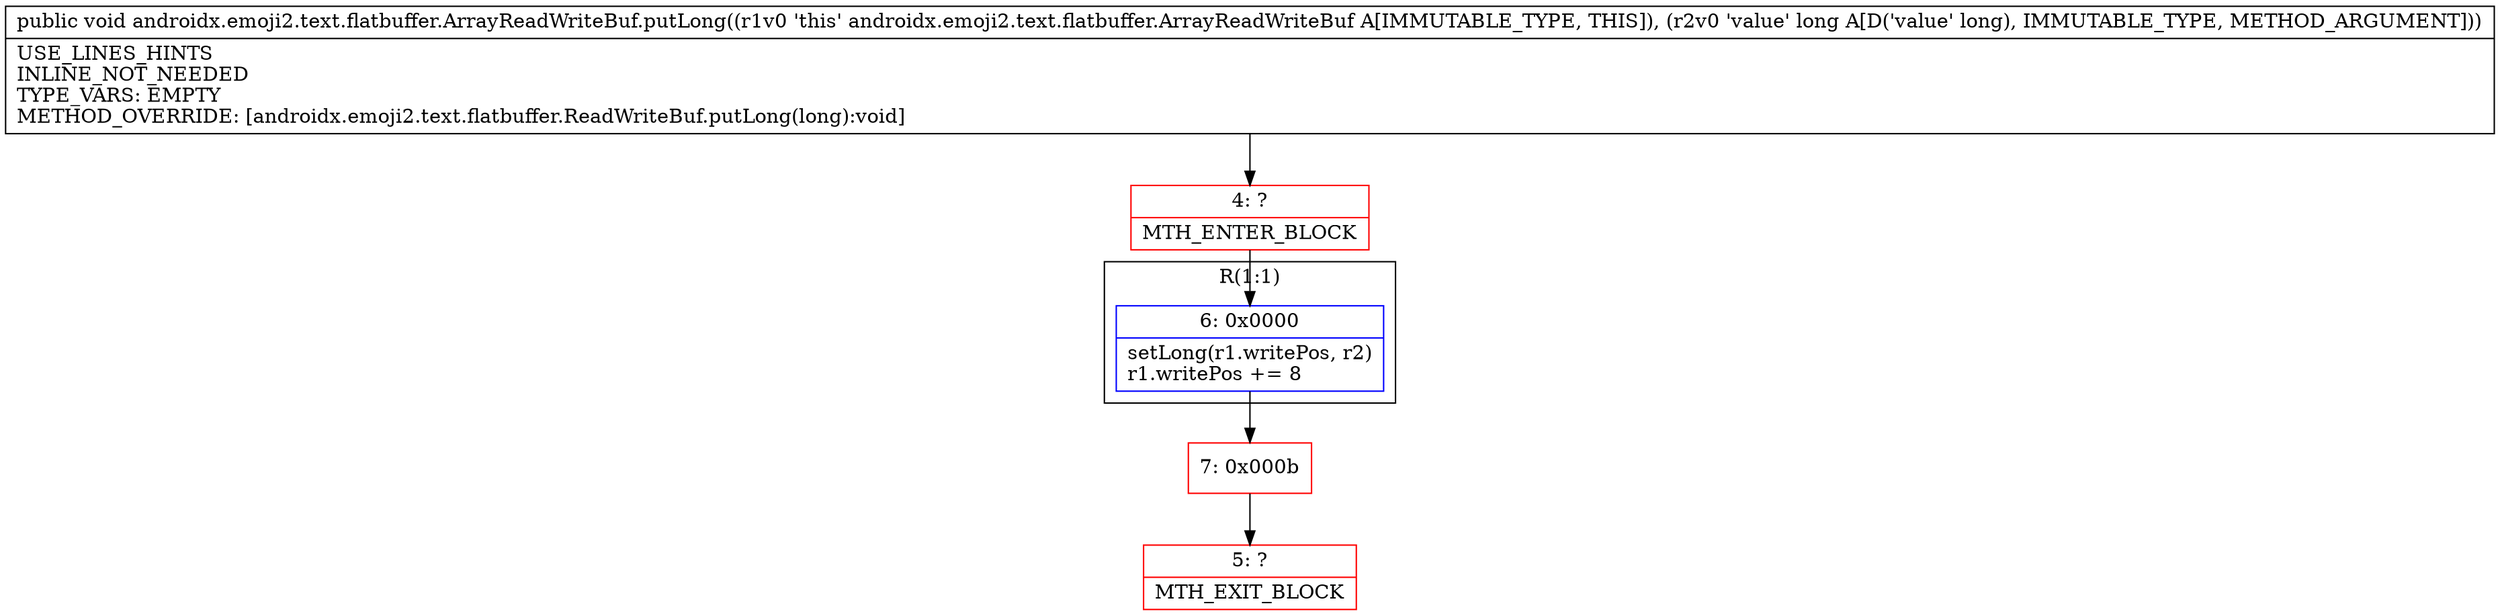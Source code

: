 digraph "CFG forandroidx.emoji2.text.flatbuffer.ArrayReadWriteBuf.putLong(J)V" {
subgraph cluster_Region_1081673583 {
label = "R(1:1)";
node [shape=record,color=blue];
Node_6 [shape=record,label="{6\:\ 0x0000|setLong(r1.writePos, r2)\lr1.writePos += 8\l}"];
}
Node_4 [shape=record,color=red,label="{4\:\ ?|MTH_ENTER_BLOCK\l}"];
Node_7 [shape=record,color=red,label="{7\:\ 0x000b}"];
Node_5 [shape=record,color=red,label="{5\:\ ?|MTH_EXIT_BLOCK\l}"];
MethodNode[shape=record,label="{public void androidx.emoji2.text.flatbuffer.ArrayReadWriteBuf.putLong((r1v0 'this' androidx.emoji2.text.flatbuffer.ArrayReadWriteBuf A[IMMUTABLE_TYPE, THIS]), (r2v0 'value' long A[D('value' long), IMMUTABLE_TYPE, METHOD_ARGUMENT]))  | USE_LINES_HINTS\lINLINE_NOT_NEEDED\lTYPE_VARS: EMPTY\lMETHOD_OVERRIDE: [androidx.emoji2.text.flatbuffer.ReadWriteBuf.putLong(long):void]\l}"];
MethodNode -> Node_4;Node_6 -> Node_7;
Node_4 -> Node_6;
Node_7 -> Node_5;
}

